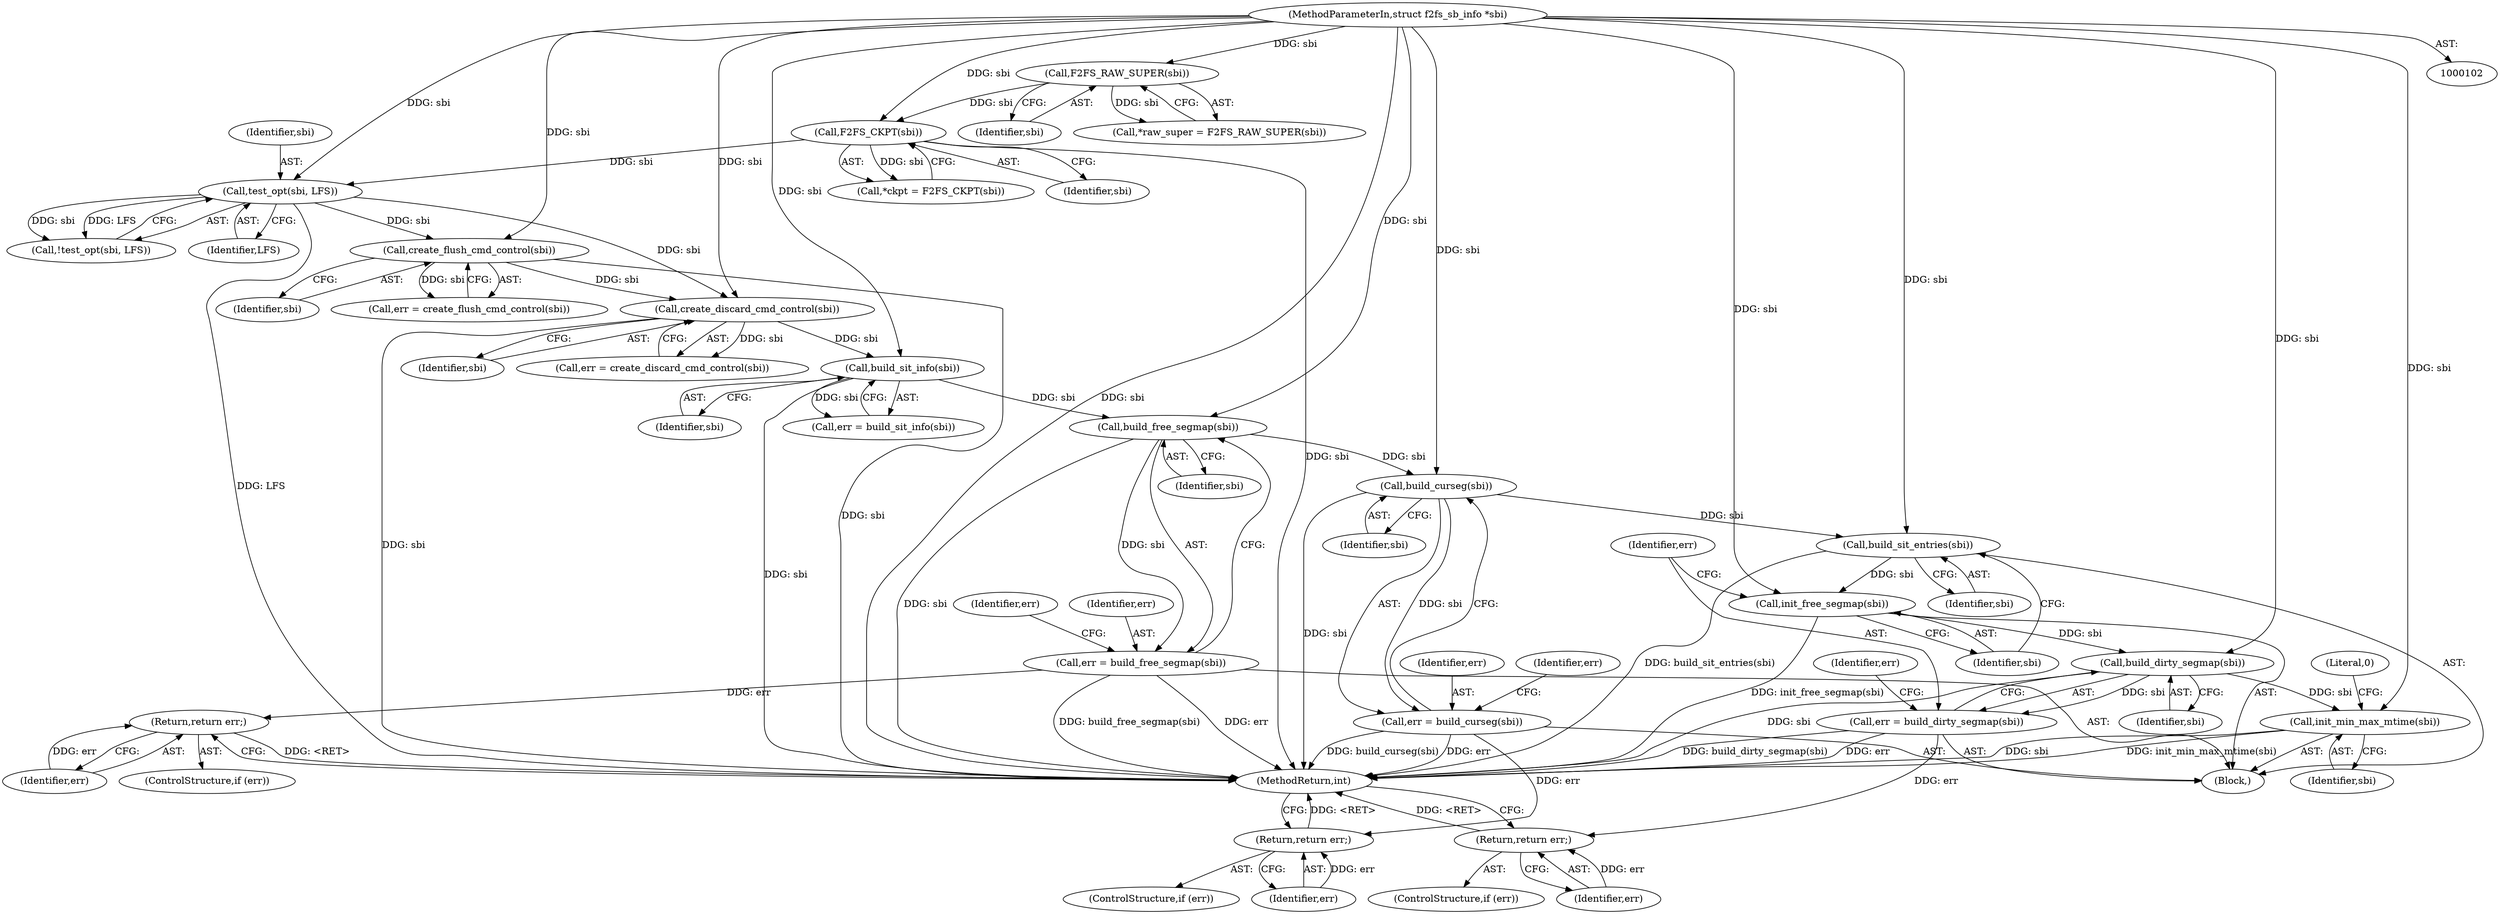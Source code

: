 digraph "0_linux_d4fdf8ba0e5808ba9ad6b44337783bd9935e0982@API" {
"1000282" [label="(Call,build_free_segmap(sbi))"];
"1000274" [label="(Call,build_sit_info(sbi))"];
"1000266" [label="(Call,create_discard_cmd_control(sbi))"];
"1000258" [label="(Call,create_flush_cmd_control(sbi))"];
"1000214" [label="(Call,test_opt(sbi, LFS))"];
"1000113" [label="(Call,F2FS_CKPT(sbi))"];
"1000108" [label="(Call,F2FS_RAW_SUPER(sbi))"];
"1000103" [label="(MethodParameterIn,struct f2fs_sb_info *sbi)"];
"1000280" [label="(Call,err = build_free_segmap(sbi))"];
"1000286" [label="(Return,return err;)"];
"1000290" [label="(Call,build_curseg(sbi))"];
"1000288" [label="(Call,err = build_curseg(sbi))"];
"1000294" [label="(Return,return err;)"];
"1000296" [label="(Call,build_sit_entries(sbi))"];
"1000298" [label="(Call,init_free_segmap(sbi))"];
"1000302" [label="(Call,build_dirty_segmap(sbi))"];
"1000300" [label="(Call,err = build_dirty_segmap(sbi))"];
"1000306" [label="(Return,return err;)"];
"1000308" [label="(Call,init_min_max_mtime(sbi))"];
"1000288" [label="(Call,err = build_curseg(sbi))"];
"1000114" [label="(Identifier,sbi)"];
"1000298" [label="(Call,init_free_segmap(sbi))"];
"1000266" [label="(Call,create_discard_cmd_control(sbi))"];
"1000292" [label="(ControlStructure,if (err))"];
"1000286" [label="(Return,return err;)"];
"1000213" [label="(Call,!test_opt(sbi, LFS))"];
"1000214" [label="(Call,test_opt(sbi, LFS))"];
"1000113" [label="(Call,F2FS_CKPT(sbi))"];
"1000274" [label="(Call,build_sit_info(sbi))"];
"1000303" [label="(Identifier,sbi)"];
"1000312" [label="(MethodReturn,int)"];
"1000216" [label="(Identifier,LFS)"];
"1000104" [label="(Block,)"];
"1000285" [label="(Identifier,err)"];
"1000304" [label="(ControlStructure,if (err))"];
"1000290" [label="(Call,build_curseg(sbi))"];
"1000283" [label="(Identifier,sbi)"];
"1000309" [label="(Identifier,sbi)"];
"1000272" [label="(Call,err = build_sit_info(sbi))"];
"1000311" [label="(Literal,0)"];
"1000215" [label="(Identifier,sbi)"];
"1000275" [label="(Identifier,sbi)"];
"1000289" [label="(Identifier,err)"];
"1000297" [label="(Identifier,sbi)"];
"1000306" [label="(Return,return err;)"];
"1000111" [label="(Call,*ckpt = F2FS_CKPT(sbi))"];
"1000296" [label="(Call,build_sit_entries(sbi))"];
"1000307" [label="(Identifier,err)"];
"1000281" [label="(Identifier,err)"];
"1000295" [label="(Identifier,err)"];
"1000305" [label="(Identifier,err)"];
"1000287" [label="(Identifier,err)"];
"1000282" [label="(Call,build_free_segmap(sbi))"];
"1000103" [label="(MethodParameterIn,struct f2fs_sb_info *sbi)"];
"1000301" [label="(Identifier,err)"];
"1000302" [label="(Call,build_dirty_segmap(sbi))"];
"1000293" [label="(Identifier,err)"];
"1000291" [label="(Identifier,sbi)"];
"1000259" [label="(Identifier,sbi)"];
"1000264" [label="(Call,err = create_discard_cmd_control(sbi))"];
"1000256" [label="(Call,err = create_flush_cmd_control(sbi))"];
"1000108" [label="(Call,F2FS_RAW_SUPER(sbi))"];
"1000294" [label="(Return,return err;)"];
"1000280" [label="(Call,err = build_free_segmap(sbi))"];
"1000267" [label="(Identifier,sbi)"];
"1000299" [label="(Identifier,sbi)"];
"1000300" [label="(Call,err = build_dirty_segmap(sbi))"];
"1000109" [label="(Identifier,sbi)"];
"1000308" [label="(Call,init_min_max_mtime(sbi))"];
"1000284" [label="(ControlStructure,if (err))"];
"1000106" [label="(Call,*raw_super = F2FS_RAW_SUPER(sbi))"];
"1000258" [label="(Call,create_flush_cmd_control(sbi))"];
"1000282" -> "1000280"  [label="AST: "];
"1000282" -> "1000283"  [label="CFG: "];
"1000283" -> "1000282"  [label="AST: "];
"1000280" -> "1000282"  [label="CFG: "];
"1000282" -> "1000312"  [label="DDG: sbi"];
"1000282" -> "1000280"  [label="DDG: sbi"];
"1000274" -> "1000282"  [label="DDG: sbi"];
"1000103" -> "1000282"  [label="DDG: sbi"];
"1000282" -> "1000290"  [label="DDG: sbi"];
"1000274" -> "1000272"  [label="AST: "];
"1000274" -> "1000275"  [label="CFG: "];
"1000275" -> "1000274"  [label="AST: "];
"1000272" -> "1000274"  [label="CFG: "];
"1000274" -> "1000312"  [label="DDG: sbi"];
"1000274" -> "1000272"  [label="DDG: sbi"];
"1000266" -> "1000274"  [label="DDG: sbi"];
"1000103" -> "1000274"  [label="DDG: sbi"];
"1000266" -> "1000264"  [label="AST: "];
"1000266" -> "1000267"  [label="CFG: "];
"1000267" -> "1000266"  [label="AST: "];
"1000264" -> "1000266"  [label="CFG: "];
"1000266" -> "1000312"  [label="DDG: sbi"];
"1000266" -> "1000264"  [label="DDG: sbi"];
"1000258" -> "1000266"  [label="DDG: sbi"];
"1000214" -> "1000266"  [label="DDG: sbi"];
"1000103" -> "1000266"  [label="DDG: sbi"];
"1000258" -> "1000256"  [label="AST: "];
"1000258" -> "1000259"  [label="CFG: "];
"1000259" -> "1000258"  [label="AST: "];
"1000256" -> "1000258"  [label="CFG: "];
"1000258" -> "1000312"  [label="DDG: sbi"];
"1000258" -> "1000256"  [label="DDG: sbi"];
"1000214" -> "1000258"  [label="DDG: sbi"];
"1000103" -> "1000258"  [label="DDG: sbi"];
"1000214" -> "1000213"  [label="AST: "];
"1000214" -> "1000216"  [label="CFG: "];
"1000215" -> "1000214"  [label="AST: "];
"1000216" -> "1000214"  [label="AST: "];
"1000213" -> "1000214"  [label="CFG: "];
"1000214" -> "1000312"  [label="DDG: LFS"];
"1000214" -> "1000213"  [label="DDG: sbi"];
"1000214" -> "1000213"  [label="DDG: LFS"];
"1000113" -> "1000214"  [label="DDG: sbi"];
"1000103" -> "1000214"  [label="DDG: sbi"];
"1000113" -> "1000111"  [label="AST: "];
"1000113" -> "1000114"  [label="CFG: "];
"1000114" -> "1000113"  [label="AST: "];
"1000111" -> "1000113"  [label="CFG: "];
"1000113" -> "1000312"  [label="DDG: sbi"];
"1000113" -> "1000111"  [label="DDG: sbi"];
"1000108" -> "1000113"  [label="DDG: sbi"];
"1000103" -> "1000113"  [label="DDG: sbi"];
"1000108" -> "1000106"  [label="AST: "];
"1000108" -> "1000109"  [label="CFG: "];
"1000109" -> "1000108"  [label="AST: "];
"1000106" -> "1000108"  [label="CFG: "];
"1000108" -> "1000106"  [label="DDG: sbi"];
"1000103" -> "1000108"  [label="DDG: sbi"];
"1000103" -> "1000102"  [label="AST: "];
"1000103" -> "1000312"  [label="DDG: sbi"];
"1000103" -> "1000290"  [label="DDG: sbi"];
"1000103" -> "1000296"  [label="DDG: sbi"];
"1000103" -> "1000298"  [label="DDG: sbi"];
"1000103" -> "1000302"  [label="DDG: sbi"];
"1000103" -> "1000308"  [label="DDG: sbi"];
"1000280" -> "1000104"  [label="AST: "];
"1000281" -> "1000280"  [label="AST: "];
"1000285" -> "1000280"  [label="CFG: "];
"1000280" -> "1000312"  [label="DDG: build_free_segmap(sbi)"];
"1000280" -> "1000312"  [label="DDG: err"];
"1000280" -> "1000286"  [label="DDG: err"];
"1000286" -> "1000284"  [label="AST: "];
"1000286" -> "1000287"  [label="CFG: "];
"1000287" -> "1000286"  [label="AST: "];
"1000312" -> "1000286"  [label="CFG: "];
"1000286" -> "1000312"  [label="DDG: <RET>"];
"1000287" -> "1000286"  [label="DDG: err"];
"1000290" -> "1000288"  [label="AST: "];
"1000290" -> "1000291"  [label="CFG: "];
"1000291" -> "1000290"  [label="AST: "];
"1000288" -> "1000290"  [label="CFG: "];
"1000290" -> "1000312"  [label="DDG: sbi"];
"1000290" -> "1000288"  [label="DDG: sbi"];
"1000290" -> "1000296"  [label="DDG: sbi"];
"1000288" -> "1000104"  [label="AST: "];
"1000289" -> "1000288"  [label="AST: "];
"1000293" -> "1000288"  [label="CFG: "];
"1000288" -> "1000312"  [label="DDG: build_curseg(sbi)"];
"1000288" -> "1000312"  [label="DDG: err"];
"1000288" -> "1000294"  [label="DDG: err"];
"1000294" -> "1000292"  [label="AST: "];
"1000294" -> "1000295"  [label="CFG: "];
"1000295" -> "1000294"  [label="AST: "];
"1000312" -> "1000294"  [label="CFG: "];
"1000294" -> "1000312"  [label="DDG: <RET>"];
"1000295" -> "1000294"  [label="DDG: err"];
"1000296" -> "1000104"  [label="AST: "];
"1000296" -> "1000297"  [label="CFG: "];
"1000297" -> "1000296"  [label="AST: "];
"1000299" -> "1000296"  [label="CFG: "];
"1000296" -> "1000312"  [label="DDG: build_sit_entries(sbi)"];
"1000296" -> "1000298"  [label="DDG: sbi"];
"1000298" -> "1000104"  [label="AST: "];
"1000298" -> "1000299"  [label="CFG: "];
"1000299" -> "1000298"  [label="AST: "];
"1000301" -> "1000298"  [label="CFG: "];
"1000298" -> "1000312"  [label="DDG: init_free_segmap(sbi)"];
"1000298" -> "1000302"  [label="DDG: sbi"];
"1000302" -> "1000300"  [label="AST: "];
"1000302" -> "1000303"  [label="CFG: "];
"1000303" -> "1000302"  [label="AST: "];
"1000300" -> "1000302"  [label="CFG: "];
"1000302" -> "1000312"  [label="DDG: sbi"];
"1000302" -> "1000300"  [label="DDG: sbi"];
"1000302" -> "1000308"  [label="DDG: sbi"];
"1000300" -> "1000104"  [label="AST: "];
"1000301" -> "1000300"  [label="AST: "];
"1000305" -> "1000300"  [label="CFG: "];
"1000300" -> "1000312"  [label="DDG: err"];
"1000300" -> "1000312"  [label="DDG: build_dirty_segmap(sbi)"];
"1000300" -> "1000306"  [label="DDG: err"];
"1000306" -> "1000304"  [label="AST: "];
"1000306" -> "1000307"  [label="CFG: "];
"1000307" -> "1000306"  [label="AST: "];
"1000312" -> "1000306"  [label="CFG: "];
"1000306" -> "1000312"  [label="DDG: <RET>"];
"1000307" -> "1000306"  [label="DDG: err"];
"1000308" -> "1000104"  [label="AST: "];
"1000308" -> "1000309"  [label="CFG: "];
"1000309" -> "1000308"  [label="AST: "];
"1000311" -> "1000308"  [label="CFG: "];
"1000308" -> "1000312"  [label="DDG: sbi"];
"1000308" -> "1000312"  [label="DDG: init_min_max_mtime(sbi)"];
}
